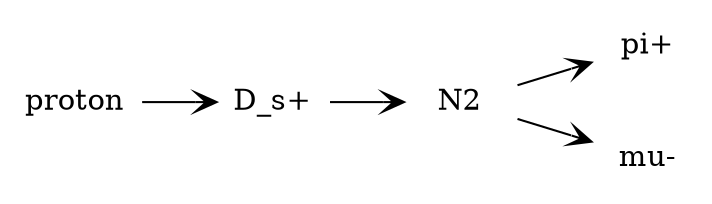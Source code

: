digraph "event" {
    graph [rankdir=LR]
    node [shape=plaintext]
    edge [arrowhead=vee, arrowarrowsize=1]
    proton
    "D_s+"
    N2
    "pi+"
    "mu-"
    proton -> "D_s+"
    "D_s+" -> N2
    N2 -> "pi+"
    N2 -> "mu-"
}
